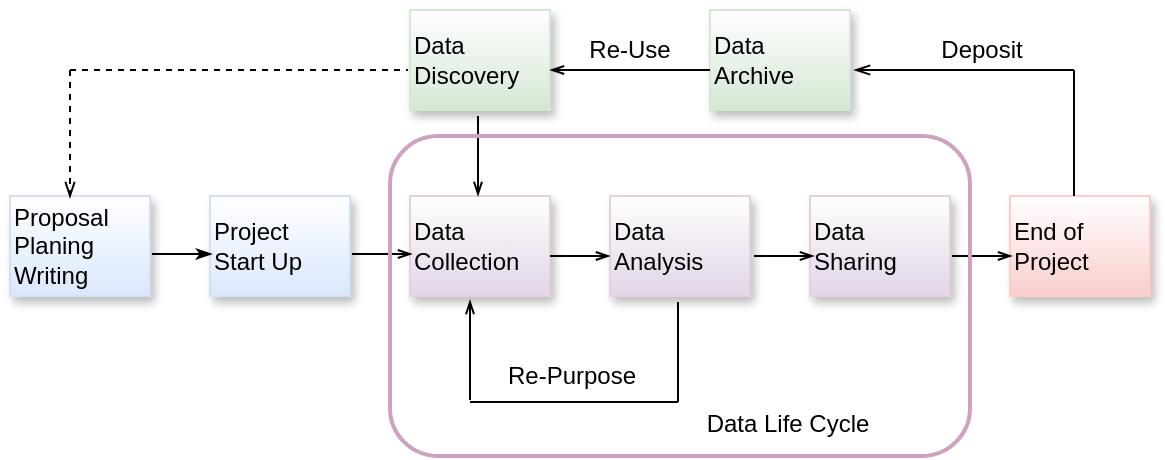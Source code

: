 <mxfile version="12.4.1" type="github" pages="1"><diagram id="npdKuhEn42Kn4XgJ164C" name="Page-1"><mxGraphModel dx="868" dy="482" grid="1" gridSize="10" guides="1" tooltips="1" connect="1" arrows="1" fold="1" page="1" pageScale="1" pageWidth="827" pageHeight="1169" math="0" shadow="0"><root><mxCell id="0"/><mxCell id="1" parent="0"/><mxCell id="vZkwkr4uVKzO4lE9K3AV-1" value="Proposal&lt;br&gt;Planing&lt;br&gt;Writing" style="rounded=0;whiteSpace=wrap;html=1;align=left;fillColor=#dae8fc;strokeColor=#D4E1F5;gradientColor=#ffffff;gradientDirection=north;shadow=1;glass=0;comic=0;fontFamily=Helvetica;" vertex="1" parent="1"><mxGeometry x="40" y="160" width="70" height="50" as="geometry"/></mxCell><mxCell id="vZkwkr4uVKzO4lE9K3AV-2" value="Project&lt;br&gt;Start Up" style="rounded=0;whiteSpace=wrap;html=1;align=left;fillColor=#dae8fc;strokeColor=#D4E1F5;gradientColor=#ffffff;gradientDirection=north;shadow=1;glass=0;comic=0;fontFamily=Helvetica;" vertex="1" parent="1"><mxGeometry x="140" y="160" width="70" height="50" as="geometry"/></mxCell><mxCell id="vZkwkr4uVKzO4lE9K3AV-3" value="Data&lt;br&gt;Collection" style="rounded=0;whiteSpace=wrap;html=1;align=left;fillColor=#e1d5e7;strokeColor=#E6D0DE;gradientDirection=north;shadow=1;glass=0;comic=0;fontFamily=Helvetica;gradientColor=#ffffff;" vertex="1" parent="1"><mxGeometry x="240" y="160" width="70" height="50" as="geometry"/></mxCell><mxCell id="vZkwkr4uVKzO4lE9K3AV-4" value="Data&lt;br&gt;Analysis" style="rounded=0;whiteSpace=wrap;html=1;align=left;fillColor=#e1d5e7;strokeColor=#E6D0DE;gradientDirection=north;shadow=1;glass=0;comic=0;fontFamily=Helvetica;gradientColor=#ffffff;" vertex="1" parent="1"><mxGeometry x="340" y="160" width="70" height="50" as="geometry"/></mxCell><mxCell id="vZkwkr4uVKzO4lE9K3AV-5" value="Data&lt;br&gt;Sharing" style="rounded=0;whiteSpace=wrap;html=1;align=left;fillColor=#e1d5e7;strokeColor=#E6D0DE;gradientDirection=north;shadow=1;glass=0;comic=0;fontFamily=Helvetica;gradientColor=#ffffff;" vertex="1" parent="1"><mxGeometry x="440" y="160" width="70" height="50" as="geometry"/></mxCell><mxCell id="vZkwkr4uVKzO4lE9K3AV-6" value="End of&lt;br&gt;Project" style="rounded=0;whiteSpace=wrap;html=1;align=left;fillColor=#f8cecc;strokeColor=#FFCCCC;gradientDirection=north;shadow=1;glass=0;comic=0;fontFamily=Helvetica;gradientColor=#ffffff;" vertex="1" parent="1"><mxGeometry x="540" y="160" width="70" height="50" as="geometry"/></mxCell><mxCell id="vZkwkr4uVKzO4lE9K3AV-8" value="" style="endArrow=classicThin;html=1;fontFamily=Helvetica;arcSize=20;endFill=1;endSize=5;" edge="1" parent="1"><mxGeometry width="50" height="50" relative="1" as="geometry"><mxPoint x="111" y="189" as="sourcePoint"/><mxPoint x="141" y="189" as="targetPoint"/></mxGeometry></mxCell><mxCell id="vZkwkr4uVKzO4lE9K3AV-10" value="" style="endArrow=openThin;html=1;fontFamily=Helvetica;endFill=0;endSize=5;" edge="1" parent="1"><mxGeometry width="50" height="50" relative="1" as="geometry"><mxPoint x="211" y="189" as="sourcePoint"/><mxPoint x="241" y="189" as="targetPoint"/></mxGeometry></mxCell><mxCell id="vZkwkr4uVKzO4lE9K3AV-11" value="" style="endArrow=openThin;html=1;fontFamily=Helvetica;endFill=0;endSize=5;" edge="1" parent="1"><mxGeometry width="50" height="50" relative="1" as="geometry"><mxPoint x="310" y="190" as="sourcePoint"/><mxPoint x="340" y="190" as="targetPoint"/></mxGeometry></mxCell><mxCell id="vZkwkr4uVKzO4lE9K3AV-12" value="" style="endArrow=openThin;html=1;fontFamily=Helvetica;endFill=0;endSize=5;" edge="1" parent="1"><mxGeometry width="50" height="50" relative="1" as="geometry"><mxPoint x="412" y="190" as="sourcePoint"/><mxPoint x="442" y="190" as="targetPoint"/></mxGeometry></mxCell><mxCell id="vZkwkr4uVKzO4lE9K3AV-13" value="" style="endArrow=openThin;html=1;fontFamily=Helvetica;endFill=0;endSize=5;" edge="1" parent="1"><mxGeometry width="50" height="50" relative="1" as="geometry"><mxPoint x="511" y="190" as="sourcePoint"/><mxPoint x="541" y="190" as="targetPoint"/></mxGeometry></mxCell><mxCell id="vZkwkr4uVKzO4lE9K3AV-14" value="Data&lt;br&gt;Discovery" style="rounded=0;whiteSpace=wrap;html=1;align=left;fillColor=#d5e8d4;strokeColor=#D5E8D4;gradientDirection=north;shadow=1;glass=0;comic=0;fontFamily=Helvetica;gradientColor=#ffffff;" vertex="1" parent="1"><mxGeometry x="240" y="67" width="70" height="50" as="geometry"/></mxCell><mxCell id="vZkwkr4uVKzO4lE9K3AV-15" value="Data&lt;br&gt;Archive" style="rounded=0;whiteSpace=wrap;html=1;align=left;fillColor=#d5e8d4;strokeColor=#D5E8D4;gradientDirection=north;shadow=1;glass=0;comic=0;fontFamily=Helvetica;gradientColor=#ffffff;" vertex="1" parent="1"><mxGeometry x="390" y="67" width="70" height="50" as="geometry"/></mxCell><mxCell id="vZkwkr4uVKzO4lE9K3AV-16" value="" style="endArrow=openThin;html=1;fontFamily=Helvetica;endFill=0;endSize=5;" edge="1" parent="1"><mxGeometry width="50" height="50" relative="1" as="geometry"><mxPoint x="274" y="120" as="sourcePoint"/><mxPoint x="274" y="160" as="targetPoint"/></mxGeometry></mxCell><mxCell id="vZkwkr4uVKzO4lE9K3AV-17" value="" style="endArrow=none;html=1;fontFamily=Helvetica;" edge="1" parent="1"><mxGeometry width="50" height="50" relative="1" as="geometry"><mxPoint x="374" y="263" as="sourcePoint"/><mxPoint x="374" y="213" as="targetPoint"/></mxGeometry></mxCell><mxCell id="vZkwkr4uVKzO4lE9K3AV-19" value="" style="endArrow=none;html=1;fontFamily=Helvetica;" edge="1" parent="1"><mxGeometry width="50" height="50" relative="1" as="geometry"><mxPoint x="270" y="263" as="sourcePoint"/><mxPoint x="374" y="263" as="targetPoint"/></mxGeometry></mxCell><mxCell id="vZkwkr4uVKzO4lE9K3AV-20" value="" style="endArrow=openThin;html=1;fontFamily=Helvetica;endFill=0;endSize=5;" edge="1" parent="1"><mxGeometry width="50" height="50" relative="1" as="geometry"><mxPoint x="270" y="262" as="sourcePoint"/><mxPoint x="270" y="212" as="targetPoint"/></mxGeometry></mxCell><mxCell id="vZkwkr4uVKzO4lE9K3AV-21" value="Re-Purpose" style="text;html=1;strokeColor=none;fillColor=none;align=center;verticalAlign=middle;whiteSpace=wrap;rounded=0;shadow=1;glass=0;comic=0;fontFamily=Helvetica;" vertex="1" parent="1"><mxGeometry x="286" y="240" width="70" height="20" as="geometry"/></mxCell><mxCell id="vZkwkr4uVKzO4lE9K3AV-22" value="" style="endArrow=openThin;html=1;fontFamily=Helvetica;endFill=0;endSize=5;" edge="1" parent="1"><mxGeometry width="50" height="50" relative="1" as="geometry"><mxPoint x="390" y="97" as="sourcePoint"/><mxPoint x="310" y="97" as="targetPoint"/></mxGeometry></mxCell><mxCell id="vZkwkr4uVKzO4lE9K3AV-23" value="Re-Use" style="text;html=1;strokeColor=none;fillColor=none;align=center;verticalAlign=middle;whiteSpace=wrap;rounded=0;shadow=1;glass=0;comic=0;fontFamily=Helvetica;" vertex="1" parent="1"><mxGeometry x="325" y="77" width="50" height="20" as="geometry"/></mxCell><mxCell id="vZkwkr4uVKzO4lE9K3AV-24" value="" style="endArrow=openThin;html=1;fontFamily=Helvetica;endFill=0;" edge="1" parent="1"><mxGeometry width="50" height="50" relative="1" as="geometry"><mxPoint x="572" y="97" as="sourcePoint"/><mxPoint x="462" y="97" as="targetPoint"/></mxGeometry></mxCell><mxCell id="vZkwkr4uVKzO4lE9K3AV-25" value="" style="endArrow=none;html=1;fontFamily=Helvetica;" edge="1" parent="1"><mxGeometry width="50" height="50" relative="1" as="geometry"><mxPoint x="572" y="160" as="sourcePoint"/><mxPoint x="572" y="97" as="targetPoint"/></mxGeometry></mxCell><mxCell id="vZkwkr4uVKzO4lE9K3AV-26" value="Deposit" style="text;html=1;strokeColor=none;fillColor=none;align=center;verticalAlign=middle;whiteSpace=wrap;rounded=0;shadow=1;glass=0;comic=0;fontFamily=Helvetica;" vertex="1" parent="1"><mxGeometry x="506" y="77" width="40" height="20" as="geometry"/></mxCell><mxCell id="vZkwkr4uVKzO4lE9K3AV-27" value="" style="endArrow=none;dashed=1;html=1;fontFamily=Helvetica;" edge="1" parent="1"><mxGeometry width="50" height="50" relative="1" as="geometry"><mxPoint x="70" y="97" as="sourcePoint"/><mxPoint x="239" y="97" as="targetPoint"/></mxGeometry></mxCell><mxCell id="vZkwkr4uVKzO4lE9K3AV-28" value="" style="endArrow=openThin;html=1;fontFamily=Helvetica;endFill=0;dashed=1;" edge="1" parent="1"><mxGeometry width="50" height="50" relative="1" as="geometry"><mxPoint x="70" y="97" as="sourcePoint"/><mxPoint x="70" y="161" as="targetPoint"/></mxGeometry></mxCell><mxCell id="vZkwkr4uVKzO4lE9K3AV-29" value="Data Life Cycle" style="text;html=1;strokeColor=none;fillColor=none;align=center;verticalAlign=middle;whiteSpace=wrap;rounded=0;shadow=1;glass=0;comic=0;fontFamily=Helvetica;" vertex="1" parent="1"><mxGeometry x="379" y="264" width="100" height="20" as="geometry"/></mxCell><mxCell id="vZkwkr4uVKzO4lE9K3AV-30" value="" style="rounded=1;whiteSpace=wrap;html=1;shadow=0;glass=0;comic=0;strokeColor=#CDA2BE;gradientColor=none;fontFamily=Helvetica;align=left;fillColor=none;strokeWidth=2;" vertex="1" parent="1"><mxGeometry x="230" y="130" width="290" height="160" as="geometry"/></mxCell></root></mxGraphModel></diagram></mxfile>